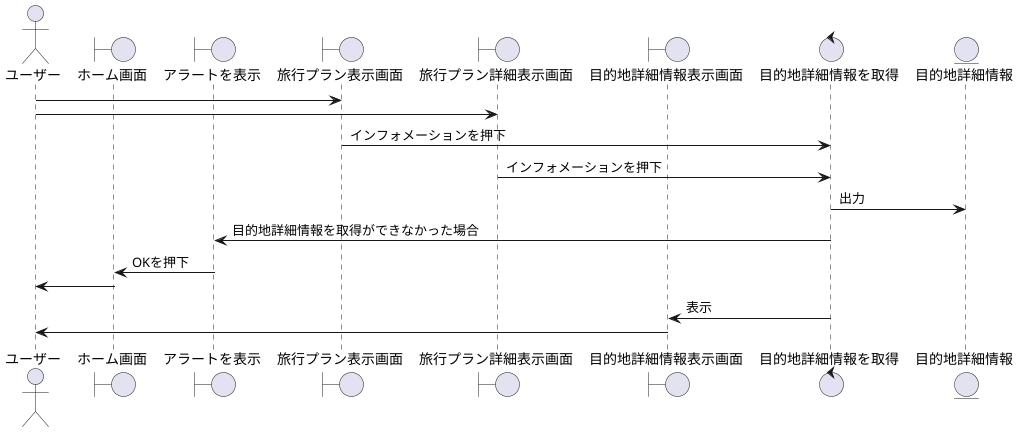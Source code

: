 @startuml

actor ユーザー

boundary ホーム画面
boundary アラートを表示
boundary 旅行プラン表示画面
boundary 旅行プラン詳細表示画面
boundary 目的地詳細情報表示画面

control 目的地詳細情報を取得

entity 目的地詳細情報

ユーザー -> 旅行プラン表示画面
ユーザー -> 旅行プラン詳細表示画面

旅行プラン表示画面 -> 目的地詳細情報を取得 : インフォメーションを押下
旅行プラン詳細表示画面 -> 目的地詳細情報を取得 : インフォメーションを押下
目的地詳細情報を取得 -> 目的地詳細情報 : 出力
目的地詳細情報を取得 -> アラートを表示 : 目的地詳細情報を取得ができなかった場合
アラートを表示 -> ホーム画面 : OKを押下
ホーム画面 -> ユーザー
目的地詳細情報を取得 -> 目的地詳細情報表示画面 : 表示
目的地詳細情報表示画面 -> ユーザー

@enduml